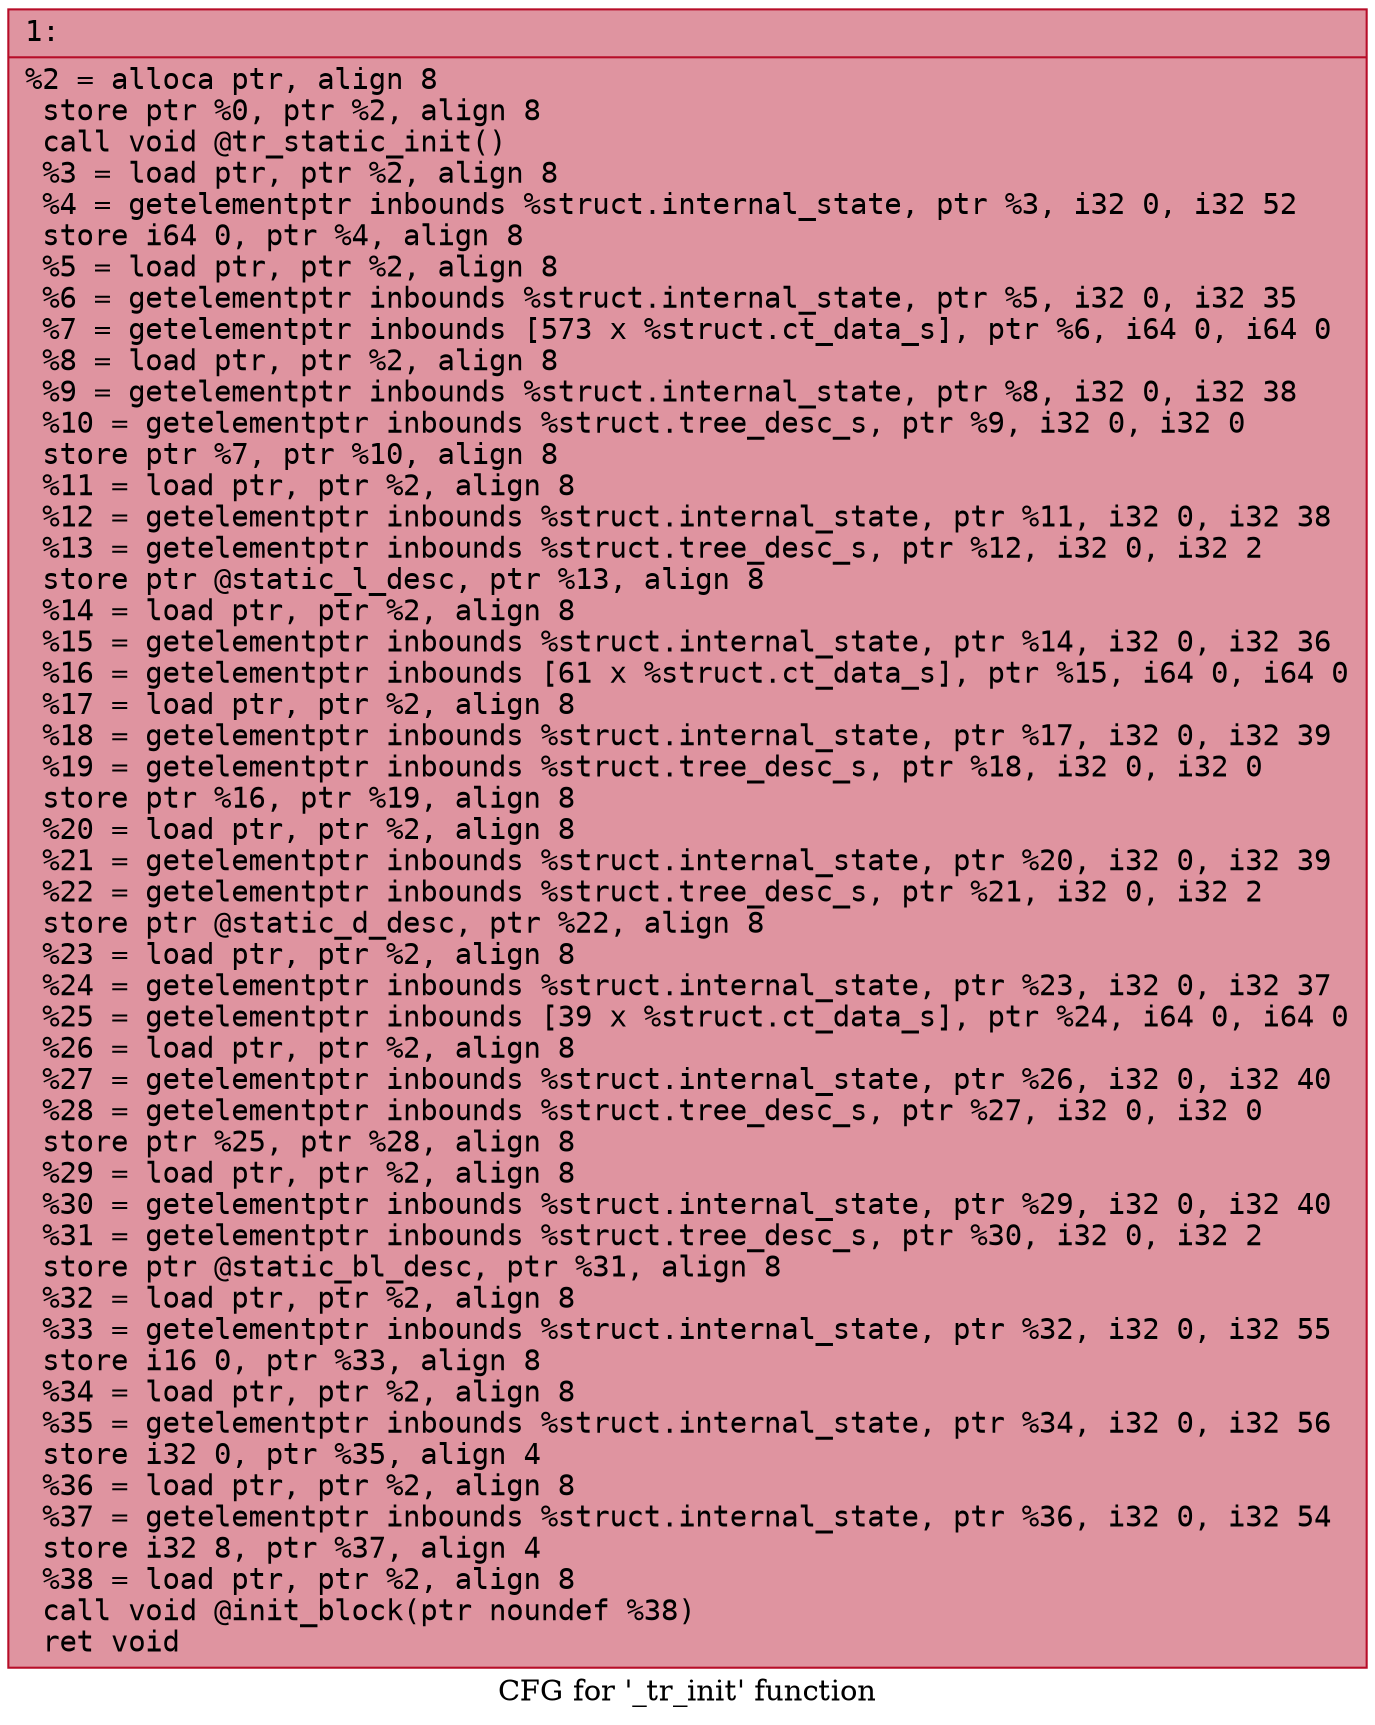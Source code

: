 digraph "CFG for '_tr_init' function" {
	label="CFG for '_tr_init' function";

	Node0x600000ee5f90 [shape=record,color="#b70d28ff", style=filled, fillcolor="#b70d2870" fontname="Courier",label="{1:\l|  %2 = alloca ptr, align 8\l  store ptr %0, ptr %2, align 8\l  call void @tr_static_init()\l  %3 = load ptr, ptr %2, align 8\l  %4 = getelementptr inbounds %struct.internal_state, ptr %3, i32 0, i32 52\l  store i64 0, ptr %4, align 8\l  %5 = load ptr, ptr %2, align 8\l  %6 = getelementptr inbounds %struct.internal_state, ptr %5, i32 0, i32 35\l  %7 = getelementptr inbounds [573 x %struct.ct_data_s], ptr %6, i64 0, i64 0\l  %8 = load ptr, ptr %2, align 8\l  %9 = getelementptr inbounds %struct.internal_state, ptr %8, i32 0, i32 38\l  %10 = getelementptr inbounds %struct.tree_desc_s, ptr %9, i32 0, i32 0\l  store ptr %7, ptr %10, align 8\l  %11 = load ptr, ptr %2, align 8\l  %12 = getelementptr inbounds %struct.internal_state, ptr %11, i32 0, i32 38\l  %13 = getelementptr inbounds %struct.tree_desc_s, ptr %12, i32 0, i32 2\l  store ptr @static_l_desc, ptr %13, align 8\l  %14 = load ptr, ptr %2, align 8\l  %15 = getelementptr inbounds %struct.internal_state, ptr %14, i32 0, i32 36\l  %16 = getelementptr inbounds [61 x %struct.ct_data_s], ptr %15, i64 0, i64 0\l  %17 = load ptr, ptr %2, align 8\l  %18 = getelementptr inbounds %struct.internal_state, ptr %17, i32 0, i32 39\l  %19 = getelementptr inbounds %struct.tree_desc_s, ptr %18, i32 0, i32 0\l  store ptr %16, ptr %19, align 8\l  %20 = load ptr, ptr %2, align 8\l  %21 = getelementptr inbounds %struct.internal_state, ptr %20, i32 0, i32 39\l  %22 = getelementptr inbounds %struct.tree_desc_s, ptr %21, i32 0, i32 2\l  store ptr @static_d_desc, ptr %22, align 8\l  %23 = load ptr, ptr %2, align 8\l  %24 = getelementptr inbounds %struct.internal_state, ptr %23, i32 0, i32 37\l  %25 = getelementptr inbounds [39 x %struct.ct_data_s], ptr %24, i64 0, i64 0\l  %26 = load ptr, ptr %2, align 8\l  %27 = getelementptr inbounds %struct.internal_state, ptr %26, i32 0, i32 40\l  %28 = getelementptr inbounds %struct.tree_desc_s, ptr %27, i32 0, i32 0\l  store ptr %25, ptr %28, align 8\l  %29 = load ptr, ptr %2, align 8\l  %30 = getelementptr inbounds %struct.internal_state, ptr %29, i32 0, i32 40\l  %31 = getelementptr inbounds %struct.tree_desc_s, ptr %30, i32 0, i32 2\l  store ptr @static_bl_desc, ptr %31, align 8\l  %32 = load ptr, ptr %2, align 8\l  %33 = getelementptr inbounds %struct.internal_state, ptr %32, i32 0, i32 55\l  store i16 0, ptr %33, align 8\l  %34 = load ptr, ptr %2, align 8\l  %35 = getelementptr inbounds %struct.internal_state, ptr %34, i32 0, i32 56\l  store i32 0, ptr %35, align 4\l  %36 = load ptr, ptr %2, align 8\l  %37 = getelementptr inbounds %struct.internal_state, ptr %36, i32 0, i32 54\l  store i32 8, ptr %37, align 4\l  %38 = load ptr, ptr %2, align 8\l  call void @init_block(ptr noundef %38)\l  ret void\l}"];
}
